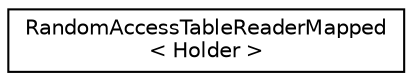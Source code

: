 digraph "Graphical Class Hierarchy"
{
  edge [fontname="Helvetica",fontsize="10",labelfontname="Helvetica",labelfontsize="10"];
  node [fontname="Helvetica",fontsize="10",shape=record];
  rankdir="LR";
  Node0 [label="RandomAccessTableReaderMapped\l\< Holder \>",height=0.2,width=0.4,color="black", fillcolor="white", style="filled",URL="$classkaldi_1_1RandomAccessTableReaderMapped.html",tooltip="This class is for when you are reading something in random access, but it may actually be stored per-..."];
}
